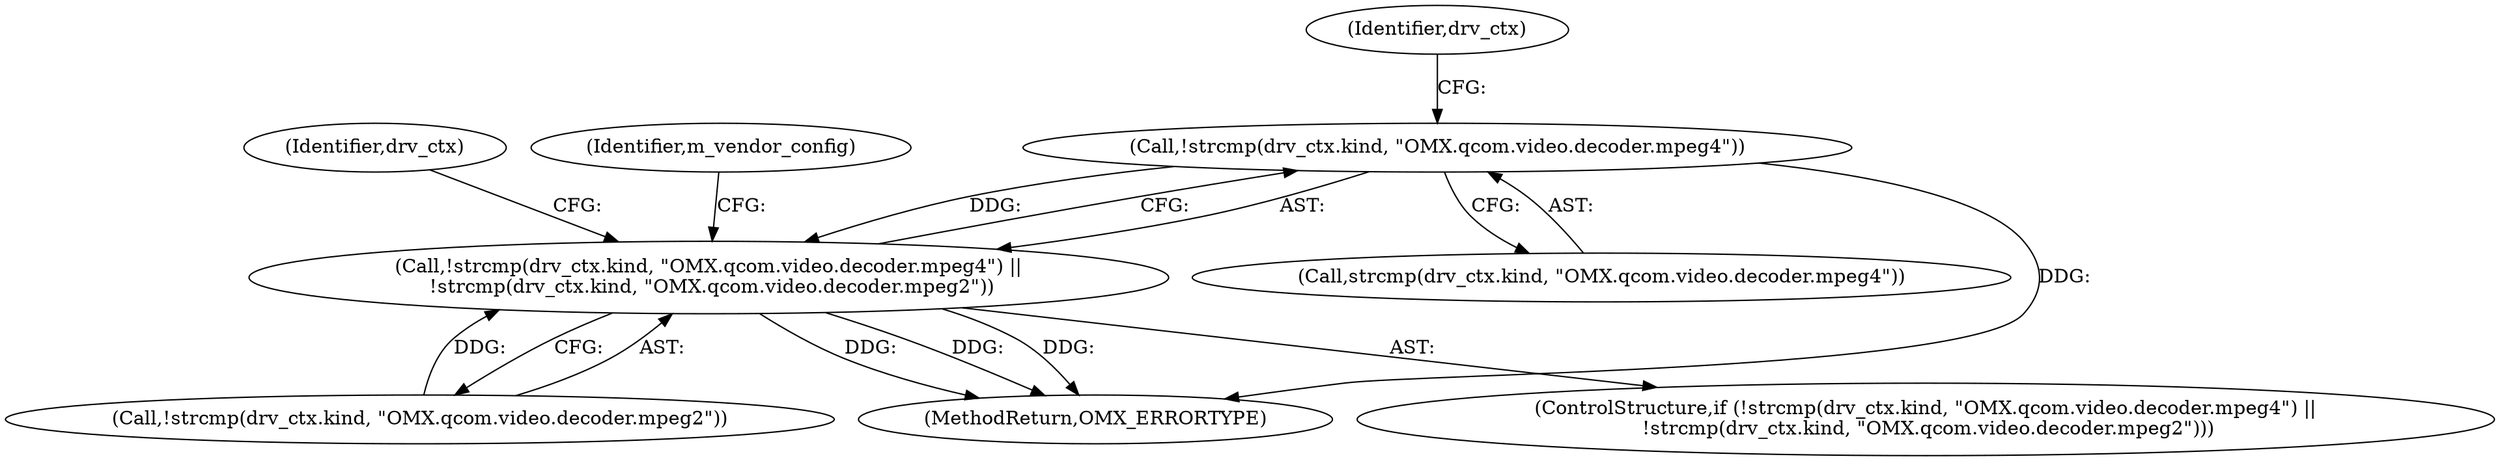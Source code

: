 digraph "0_Android_560ccdb509a7b86186fac0fce1b25bd9a3e6a6e8_1@API" {
"1000331" [label="(Call,!strcmp(drv_ctx.kind, \"OMX.qcom.video.decoder.mpeg4\"))"];
"1000330" [label="(Call,!strcmp(drv_ctx.kind, \"OMX.qcom.video.decoder.mpeg4\") ||\n !strcmp(drv_ctx.kind, \"OMX.qcom.video.decoder.mpeg2\"))"];
"1000383" [label="(Identifier,drv_ctx)"];
"1000332" [label="(Call,strcmp(drv_ctx.kind, \"OMX.qcom.video.decoder.mpeg4\"))"];
"1000346" [label="(Identifier,m_vendor_config)"];
"1000330" [label="(Call,!strcmp(drv_ctx.kind, \"OMX.qcom.video.decoder.mpeg4\") ||\n !strcmp(drv_ctx.kind, \"OMX.qcom.video.decoder.mpeg2\"))"];
"1000340" [label="(Identifier,drv_ctx)"];
"1000337" [label="(Call,!strcmp(drv_ctx.kind, \"OMX.qcom.video.decoder.mpeg2\"))"];
"1001056" [label="(MethodReturn,OMX_ERRORTYPE)"];
"1000329" [label="(ControlStructure,if (!strcmp(drv_ctx.kind, \"OMX.qcom.video.decoder.mpeg4\") ||\n !strcmp(drv_ctx.kind, \"OMX.qcom.video.decoder.mpeg2\")))"];
"1000331" [label="(Call,!strcmp(drv_ctx.kind, \"OMX.qcom.video.decoder.mpeg4\"))"];
"1000331" -> "1000330"  [label="AST: "];
"1000331" -> "1000332"  [label="CFG: "];
"1000332" -> "1000331"  [label="AST: "];
"1000340" -> "1000331"  [label="CFG: "];
"1000330" -> "1000331"  [label="CFG: "];
"1000331" -> "1001056"  [label="DDG: "];
"1000331" -> "1000330"  [label="DDG: "];
"1000330" -> "1000329"  [label="AST: "];
"1000330" -> "1000337"  [label="CFG: "];
"1000337" -> "1000330"  [label="AST: "];
"1000346" -> "1000330"  [label="CFG: "];
"1000383" -> "1000330"  [label="CFG: "];
"1000330" -> "1001056"  [label="DDG: "];
"1000330" -> "1001056"  [label="DDG: "];
"1000330" -> "1001056"  [label="DDG: "];
"1000337" -> "1000330"  [label="DDG: "];
}
